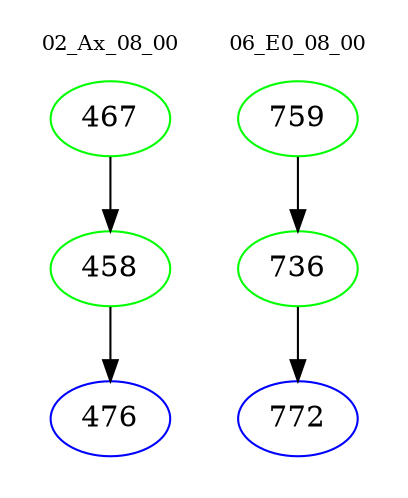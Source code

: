 digraph{
subgraph cluster_0 {
color = white
label = "02_Ax_08_00";
fontsize=10;
T0_467 [label="467", color="green"]
T0_467 -> T0_458 [color="black"]
T0_458 [label="458", color="green"]
T0_458 -> T0_476 [color="black"]
T0_476 [label="476", color="blue"]
}
subgraph cluster_1 {
color = white
label = "06_E0_08_00";
fontsize=10;
T1_759 [label="759", color="green"]
T1_759 -> T1_736 [color="black"]
T1_736 [label="736", color="green"]
T1_736 -> T1_772 [color="black"]
T1_772 [label="772", color="blue"]
}
}
